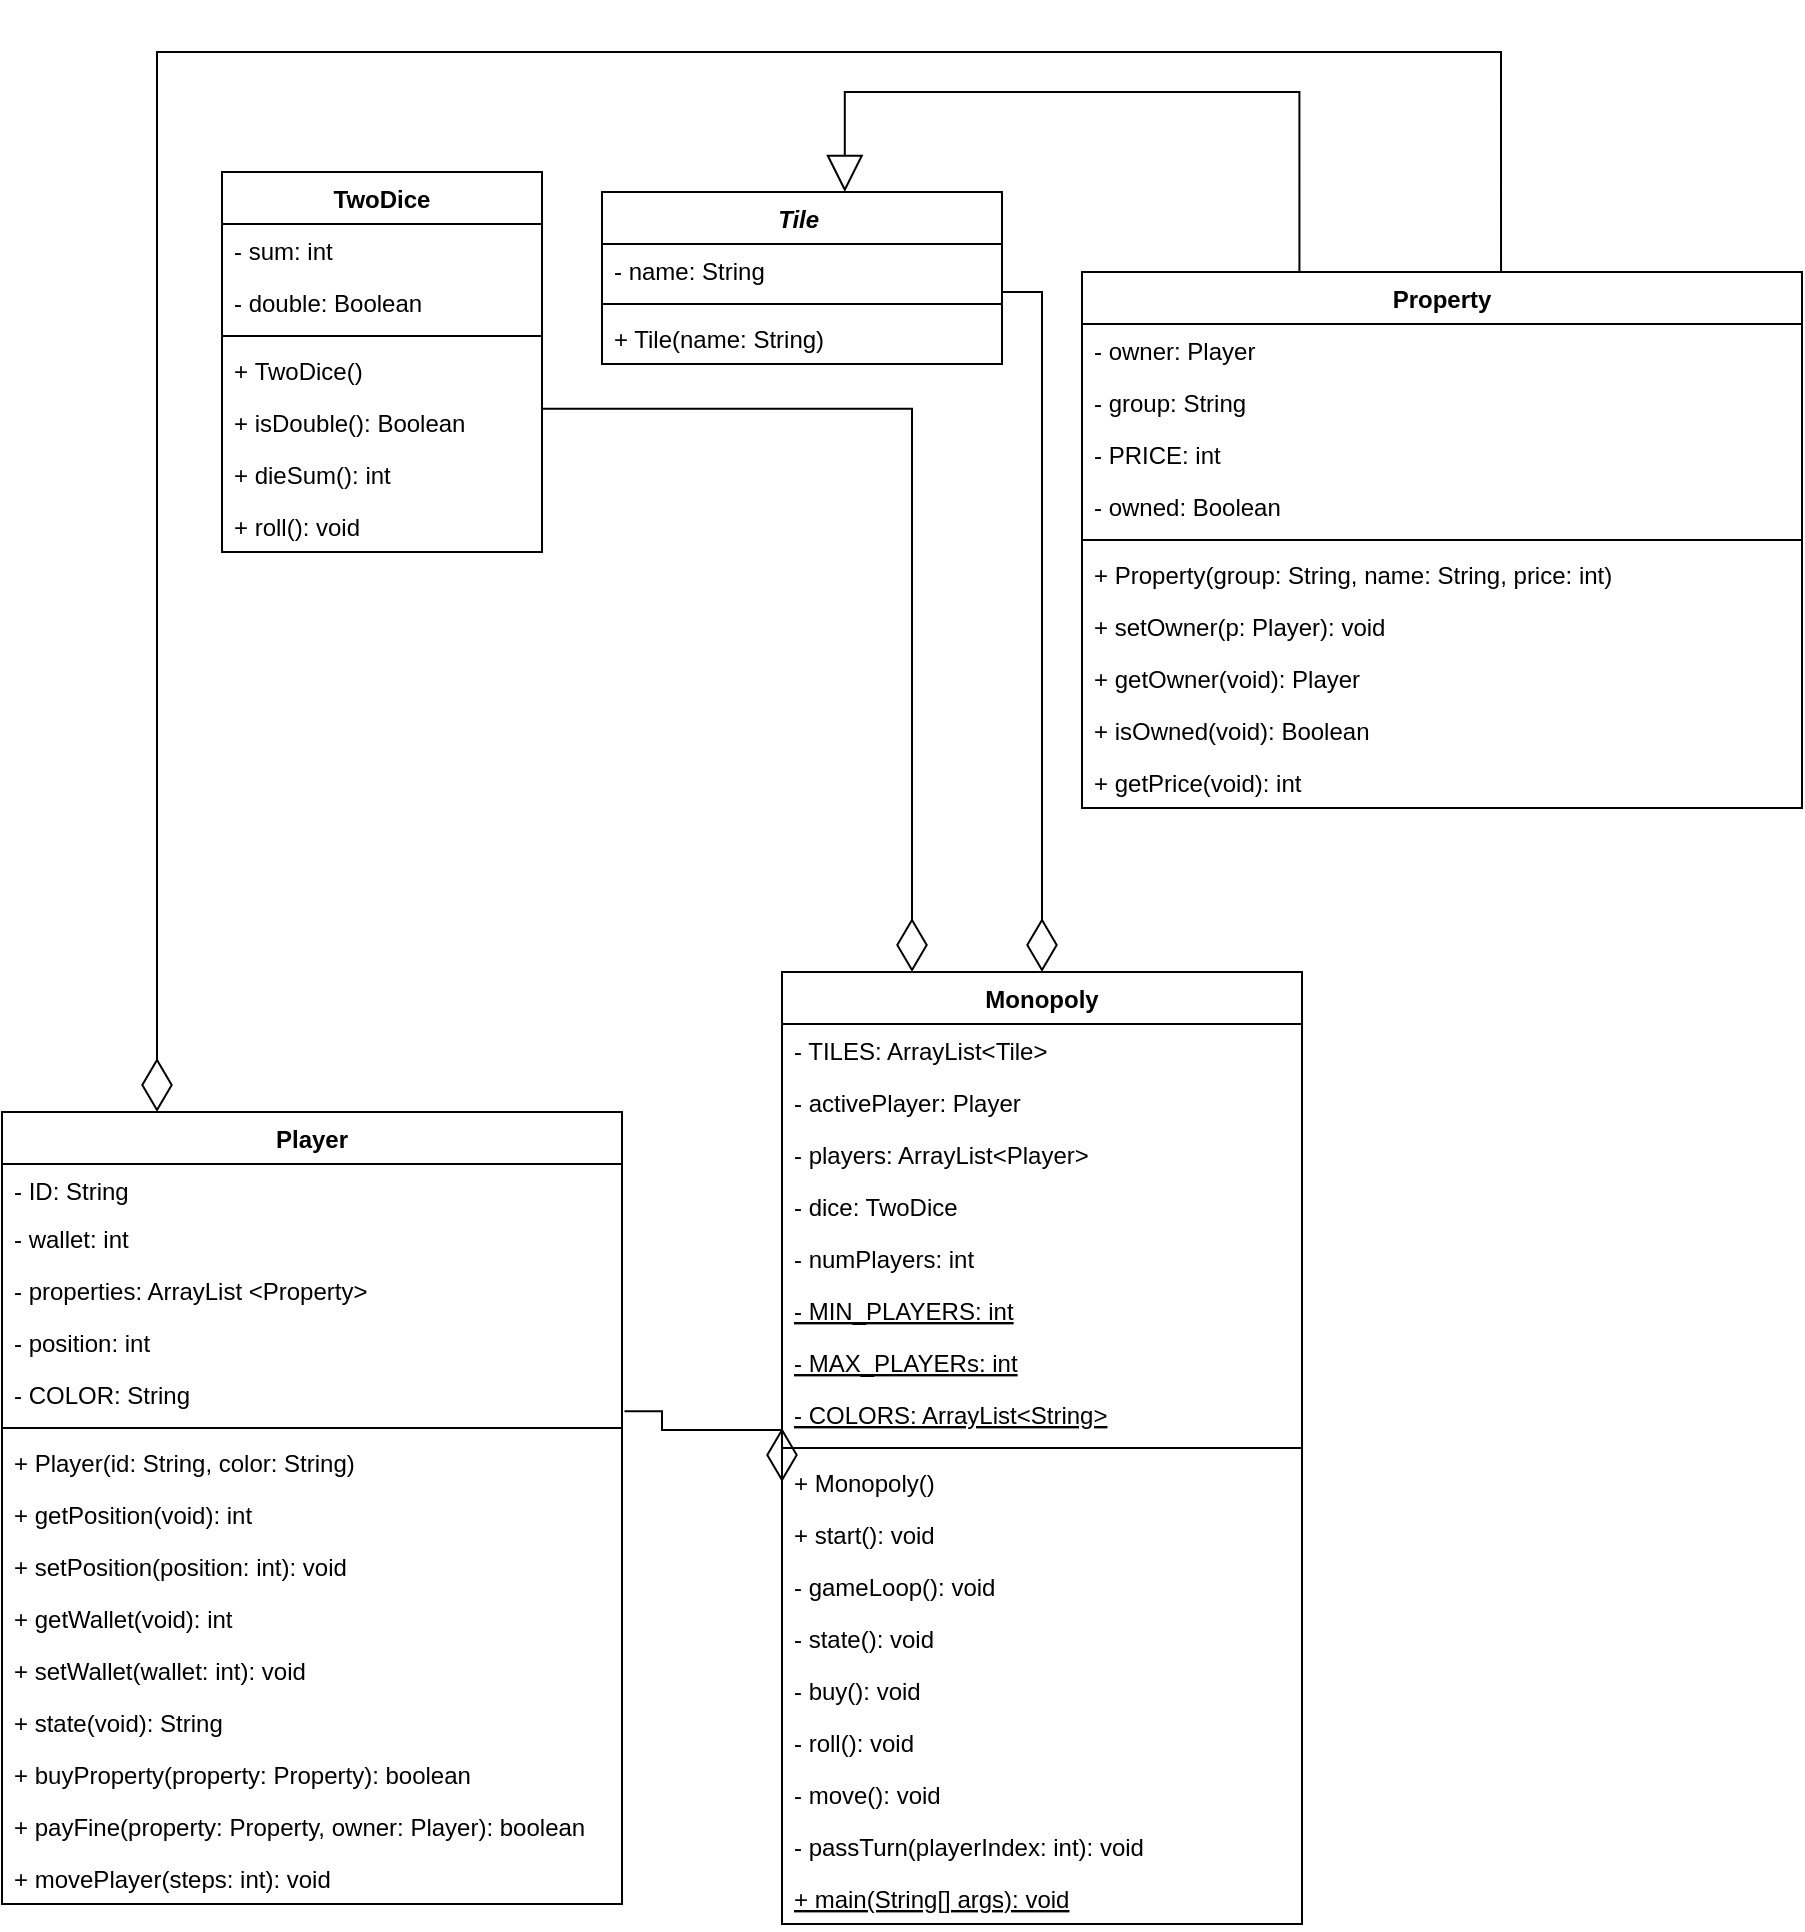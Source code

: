 <mxfile version="15.4.0" type="device"><diagram name="Page-1" id="e7e014a7-5840-1c2e-5031-d8a46d1fe8dd"><mxGraphModel dx="1086" dy="1632" grid="1" gridSize="10" guides="1" tooltips="1" connect="1" arrows="1" fold="1" page="1" pageScale="1" pageWidth="1169" pageHeight="826" background="none" math="0" shadow="0"><root><mxCell id="0"/><mxCell id="1" parent="0"/><mxCell id="EM72AjaU2sy7n-pwyy9N-53" value="Property" style="swimlane;fontStyle=1;align=center;verticalAlign=top;childLayout=stackLayout;horizontal=1;startSize=26;horizontalStack=0;resizeParent=1;resizeParentMax=0;resizeLast=0;collapsible=1;marginBottom=0;" parent="1" vertex="1"><mxGeometry x="550" y="-670" width="360" height="268" as="geometry"/></mxCell><mxCell id="EM72AjaU2sy7n-pwyy9N-74" value="- owner: Player" style="text;strokeColor=none;fillColor=none;align=left;verticalAlign=top;spacingLeft=4;spacingRight=4;overflow=hidden;rotatable=0;points=[[0,0.5],[1,0.5]];portConstraint=eastwest;" parent="EM72AjaU2sy7n-pwyy9N-53" vertex="1"><mxGeometry y="26" width="360" height="26" as="geometry"/></mxCell><mxCell id="EM72AjaU2sy7n-pwyy9N-54" value="- group: String " style="text;strokeColor=none;fillColor=none;align=left;verticalAlign=top;spacingLeft=4;spacingRight=4;overflow=hidden;rotatable=0;points=[[0,0.5],[1,0.5]];portConstraint=eastwest;" parent="EM72AjaU2sy7n-pwyy9N-53" vertex="1"><mxGeometry y="52" width="360" height="26" as="geometry"/></mxCell><mxCell id="EM72AjaU2sy7n-pwyy9N-78" value="- PRICE: int" style="text;strokeColor=none;fillColor=none;align=left;verticalAlign=top;spacingLeft=4;spacingRight=4;overflow=hidden;rotatable=0;points=[[0,0.5],[1,0.5]];portConstraint=eastwest;" parent="EM72AjaU2sy7n-pwyy9N-53" vertex="1"><mxGeometry y="78" width="360" height="26" as="geometry"/></mxCell><mxCell id="EM72AjaU2sy7n-pwyy9N-79" value="- owned: Boolean " style="text;strokeColor=none;fillColor=none;align=left;verticalAlign=top;spacingLeft=4;spacingRight=4;overflow=hidden;rotatable=0;points=[[0,0.5],[1,0.5]];portConstraint=eastwest;" parent="EM72AjaU2sy7n-pwyy9N-53" vertex="1"><mxGeometry y="104" width="360" height="26" as="geometry"/></mxCell><mxCell id="EM72AjaU2sy7n-pwyy9N-55" value="" style="line;strokeWidth=1;fillColor=none;align=left;verticalAlign=middle;spacingTop=-1;spacingLeft=3;spacingRight=3;rotatable=0;labelPosition=right;points=[];portConstraint=eastwest;" parent="EM72AjaU2sy7n-pwyy9N-53" vertex="1"><mxGeometry y="130" width="360" height="8" as="geometry"/></mxCell><mxCell id="EM72AjaU2sy7n-pwyy9N-56" value="+ Property(group: String, name: String, price: int)" style="text;strokeColor=none;fillColor=none;align=left;verticalAlign=top;spacingLeft=4;spacingRight=4;overflow=hidden;rotatable=0;points=[[0,0.5],[1,0.5]];portConstraint=eastwest;" parent="EM72AjaU2sy7n-pwyy9N-53" vertex="1"><mxGeometry y="138" width="360" height="26" as="geometry"/></mxCell><mxCell id="IMgN8uTN7fW-McpS8vzd-9" value="+ setOwner(p: Player): void" style="text;strokeColor=none;fillColor=none;align=left;verticalAlign=top;spacingLeft=4;spacingRight=4;overflow=hidden;rotatable=0;points=[[0,0.5],[1,0.5]];portConstraint=eastwest;" parent="EM72AjaU2sy7n-pwyy9N-53" vertex="1"><mxGeometry y="164" width="360" height="26" as="geometry"/></mxCell><mxCell id="IMgN8uTN7fW-McpS8vzd-10" value="+ getOwner(void): Player" style="text;strokeColor=none;fillColor=none;align=left;verticalAlign=top;spacingLeft=4;spacingRight=4;overflow=hidden;rotatable=0;points=[[0,0.5],[1,0.5]];portConstraint=eastwest;" parent="EM72AjaU2sy7n-pwyy9N-53" vertex="1"><mxGeometry y="190" width="360" height="26" as="geometry"/></mxCell><mxCell id="IMgN8uTN7fW-McpS8vzd-11" value="+ isOwned(void): Boolean" style="text;strokeColor=none;fillColor=none;align=left;verticalAlign=top;spacingLeft=4;spacingRight=4;overflow=hidden;rotatable=0;points=[[0,0.5],[1,0.5]];portConstraint=eastwest;" parent="EM72AjaU2sy7n-pwyy9N-53" vertex="1"><mxGeometry y="216" width="360" height="26" as="geometry"/></mxCell><mxCell id="IMgN8uTN7fW-McpS8vzd-12" value="+ getPrice(void): int" style="text;strokeColor=none;fillColor=none;align=left;verticalAlign=top;spacingLeft=4;spacingRight=4;overflow=hidden;rotatable=0;points=[[0,0.5],[1,0.5]];portConstraint=eastwest;" parent="EM72AjaU2sy7n-pwyy9N-53" vertex="1"><mxGeometry y="242" width="360" height="26" as="geometry"/></mxCell><mxCell id="EM72AjaU2sy7n-pwyy9N-61" value="Player" style="swimlane;fontStyle=1;align=center;verticalAlign=top;childLayout=stackLayout;horizontal=1;startSize=26;horizontalStack=0;resizeParent=1;resizeParentMax=0;resizeLast=0;collapsible=1;marginBottom=0;" parent="1" vertex="1"><mxGeometry x="10" y="-250" width="310" height="396" as="geometry"/></mxCell><mxCell id="IMgN8uTN7fW-McpS8vzd-6" value="- ID: String" style="text;strokeColor=none;fillColor=none;align=left;verticalAlign=top;spacingLeft=4;spacingRight=4;overflow=hidden;rotatable=0;points=[[0,0.5],[1,0.5]];portConstraint=eastwest;" parent="EM72AjaU2sy7n-pwyy9N-61" vertex="1"><mxGeometry y="26" width="310" height="24" as="geometry"/></mxCell><mxCell id="EM72AjaU2sy7n-pwyy9N-62" value="- wallet: int" style="text;strokeColor=none;fillColor=none;align=left;verticalAlign=top;spacingLeft=4;spacingRight=4;overflow=hidden;rotatable=0;points=[[0,0.5],[1,0.5]];portConstraint=eastwest;" parent="EM72AjaU2sy7n-pwyy9N-61" vertex="1"><mxGeometry y="50" width="310" height="26" as="geometry"/></mxCell><mxCell id="EM72AjaU2sy7n-pwyy9N-73" value="- properties: ArrayList &lt;Property&gt;" style="text;strokeColor=none;fillColor=none;align=left;verticalAlign=top;spacingLeft=4;spacingRight=4;overflow=hidden;rotatable=0;points=[[0,0.5],[1,0.5]];portConstraint=eastwest;" parent="EM72AjaU2sy7n-pwyy9N-61" vertex="1"><mxGeometry y="76" width="310" height="26" as="geometry"/></mxCell><mxCell id="EM72AjaU2sy7n-pwyy9N-75" value="- position: int" style="text;strokeColor=none;fillColor=none;align=left;verticalAlign=top;spacingLeft=4;spacingRight=4;overflow=hidden;rotatable=0;points=[[0,0.5],[1,0.5]];portConstraint=eastwest;" parent="EM72AjaU2sy7n-pwyy9N-61" vertex="1"><mxGeometry y="102" width="310" height="26" as="geometry"/></mxCell><mxCell id="EM72AjaU2sy7n-pwyy9N-76" value="- COLOR: String" style="text;strokeColor=none;fillColor=none;align=left;verticalAlign=top;spacingLeft=4;spacingRight=4;overflow=hidden;rotatable=0;points=[[0,0.5],[1,0.5]];portConstraint=eastwest;" parent="EM72AjaU2sy7n-pwyy9N-61" vertex="1"><mxGeometry y="128" width="310" height="26" as="geometry"/></mxCell><mxCell id="EM72AjaU2sy7n-pwyy9N-63" value="" style="line;strokeWidth=1;fillColor=none;align=left;verticalAlign=middle;spacingTop=-1;spacingLeft=3;spacingRight=3;rotatable=0;labelPosition=right;points=[];portConstraint=eastwest;" parent="EM72AjaU2sy7n-pwyy9N-61" vertex="1"><mxGeometry y="154" width="310" height="8" as="geometry"/></mxCell><mxCell id="IMgN8uTN7fW-McpS8vzd-5" value="+ Player(id: String, color: String)" style="text;strokeColor=none;fillColor=none;align=left;verticalAlign=top;spacingLeft=4;spacingRight=4;overflow=hidden;rotatable=0;points=[[0,0.5],[1,0.5]];portConstraint=eastwest;" parent="EM72AjaU2sy7n-pwyy9N-61" vertex="1"><mxGeometry y="162" width="310" height="26" as="geometry"/></mxCell><mxCell id="EM72AjaU2sy7n-pwyy9N-64" value="+ getPosition(void): int" style="text;strokeColor=none;fillColor=none;align=left;verticalAlign=top;spacingLeft=4;spacingRight=4;overflow=hidden;rotatable=0;points=[[0,0.5],[1,0.5]];portConstraint=eastwest;" parent="EM72AjaU2sy7n-pwyy9N-61" vertex="1"><mxGeometry y="188" width="310" height="26" as="geometry"/></mxCell><mxCell id="IMgN8uTN7fW-McpS8vzd-1" value="+ setPosition(position: int): void" style="text;strokeColor=none;fillColor=none;align=left;verticalAlign=top;spacingLeft=4;spacingRight=4;overflow=hidden;rotatable=0;points=[[0,0.5],[1,0.5]];portConstraint=eastwest;" parent="EM72AjaU2sy7n-pwyy9N-61" vertex="1"><mxGeometry y="214" width="310" height="26" as="geometry"/></mxCell><mxCell id="IMgN8uTN7fW-McpS8vzd-3" value="+ getWallet(void): int" style="text;strokeColor=none;fillColor=none;align=left;verticalAlign=top;spacingLeft=4;spacingRight=4;overflow=hidden;rotatable=0;points=[[0,0.5],[1,0.5]];portConstraint=eastwest;" parent="EM72AjaU2sy7n-pwyy9N-61" vertex="1"><mxGeometry y="240" width="310" height="26" as="geometry"/></mxCell><mxCell id="IMgN8uTN7fW-McpS8vzd-4" value="+ setWallet(wallet: int): void" style="text;strokeColor=none;fillColor=none;align=left;verticalAlign=top;spacingLeft=4;spacingRight=4;overflow=hidden;rotatable=0;points=[[0,0.5],[1,0.5]];portConstraint=eastwest;" parent="EM72AjaU2sy7n-pwyy9N-61" vertex="1"><mxGeometry y="266" width="310" height="26" as="geometry"/></mxCell><mxCell id="IMgN8uTN7fW-McpS8vzd-2" value="+ state(void): String" style="text;strokeColor=none;fillColor=none;align=left;verticalAlign=top;spacingLeft=4;spacingRight=4;overflow=hidden;rotatable=0;points=[[0,0.5],[1,0.5]];portConstraint=eastwest;" parent="EM72AjaU2sy7n-pwyy9N-61" vertex="1"><mxGeometry y="292" width="310" height="26" as="geometry"/></mxCell><mxCell id="zANWXnVyaxqOJF6LD5yV-1" value="+ buyProperty(property: Property): boolean" style="text;strokeColor=none;fillColor=none;align=left;verticalAlign=top;spacingLeft=4;spacingRight=4;overflow=hidden;rotatable=0;points=[[0,0.5],[1,0.5]];portConstraint=eastwest;" parent="EM72AjaU2sy7n-pwyy9N-61" vertex="1"><mxGeometry y="318" width="310" height="26" as="geometry"/></mxCell><mxCell id="zANWXnVyaxqOJF6LD5yV-3" value="+ payFine(property: Property, owner: Player): boolean" style="text;strokeColor=none;fillColor=none;align=left;verticalAlign=top;spacingLeft=4;spacingRight=4;overflow=hidden;rotatable=0;points=[[0,0.5],[1,0.5]];portConstraint=eastwest;" parent="EM72AjaU2sy7n-pwyy9N-61" vertex="1"><mxGeometry y="344" width="310" height="26" as="geometry"/></mxCell><mxCell id="zANWXnVyaxqOJF6LD5yV-2" value="+ movePlayer(steps: int): void" style="text;strokeColor=none;fillColor=none;align=left;verticalAlign=top;spacingLeft=4;spacingRight=4;overflow=hidden;rotatable=0;points=[[0,0.5],[1,0.5]];portConstraint=eastwest;" parent="EM72AjaU2sy7n-pwyy9N-61" vertex="1"><mxGeometry y="370" width="310" height="26" as="geometry"/></mxCell><mxCell id="EM72AjaU2sy7n-pwyy9N-65" value="Tile " style="swimlane;fontStyle=3;align=center;verticalAlign=top;childLayout=stackLayout;horizontal=1;startSize=26;horizontalStack=0;resizeParent=1;resizeParentMax=0;resizeLast=0;collapsible=1;marginBottom=0;" parent="1" vertex="1"><mxGeometry x="310" y="-710" width="200" height="86" as="geometry"/></mxCell><mxCell id="EM72AjaU2sy7n-pwyy9N-66" value="- name: String " style="text;strokeColor=none;fillColor=none;align=left;verticalAlign=top;spacingLeft=4;spacingRight=4;overflow=hidden;rotatable=0;points=[[0,0.5],[1,0.5]];portConstraint=eastwest;" parent="EM72AjaU2sy7n-pwyy9N-65" vertex="1"><mxGeometry y="26" width="200" height="26" as="geometry"/></mxCell><mxCell id="EM72AjaU2sy7n-pwyy9N-67" value="" style="line;strokeWidth=1;fillColor=none;align=left;verticalAlign=middle;spacingTop=-1;spacingLeft=3;spacingRight=3;rotatable=0;labelPosition=right;points=[];portConstraint=eastwest;" parent="EM72AjaU2sy7n-pwyy9N-65" vertex="1"><mxGeometry y="52" width="200" height="8" as="geometry"/></mxCell><mxCell id="EM72AjaU2sy7n-pwyy9N-68" value="+ Tile(name: String)" style="text;strokeColor=none;fillColor=none;align=left;verticalAlign=top;spacingLeft=4;spacingRight=4;overflow=hidden;rotatable=0;points=[[0,0.5],[1,0.5]];portConstraint=eastwest;" parent="EM72AjaU2sy7n-pwyy9N-65" vertex="1"><mxGeometry y="60" width="200" height="26" as="geometry"/></mxCell><mxCell id="EM72AjaU2sy7n-pwyy9N-69" value="Monopoly" style="swimlane;fontStyle=1;align=center;verticalAlign=top;childLayout=stackLayout;horizontal=1;startSize=26;horizontalStack=0;resizeParent=1;resizeParentMax=0;resizeLast=0;collapsible=1;marginBottom=0;" parent="1" vertex="1"><mxGeometry x="400" y="-320" width="260" height="476" as="geometry"/></mxCell><mxCell id="EM72AjaU2sy7n-pwyy9N-70" value="- TILES: ArrayList&lt;Tile&gt;" style="text;strokeColor=none;fillColor=none;align=left;verticalAlign=top;spacingLeft=4;spacingRight=4;overflow=hidden;rotatable=0;points=[[0,0.5],[1,0.5]];portConstraint=eastwest;" parent="EM72AjaU2sy7n-pwyy9N-69" vertex="1"><mxGeometry y="26" width="260" height="26" as="geometry"/></mxCell><mxCell id="EM72AjaU2sy7n-pwyy9N-80" value="- activePlayer: Player" style="text;strokeColor=none;fillColor=none;align=left;verticalAlign=top;spacingLeft=4;spacingRight=4;overflow=hidden;rotatable=0;points=[[0,0.5],[1,0.5]];portConstraint=eastwest;" parent="EM72AjaU2sy7n-pwyy9N-69" vertex="1"><mxGeometry y="52" width="260" height="26" as="geometry"/></mxCell><mxCell id="EM72AjaU2sy7n-pwyy9N-81" value="- players: ArrayList&lt;Player&gt;" style="text;strokeColor=none;fillColor=none;align=left;verticalAlign=top;spacingLeft=4;spacingRight=4;overflow=hidden;rotatable=0;points=[[0,0.5],[1,0.5]];portConstraint=eastwest;" parent="EM72AjaU2sy7n-pwyy9N-69" vertex="1"><mxGeometry y="78" width="260" height="26" as="geometry"/></mxCell><mxCell id="IMgN8uTN7fW-McpS8vzd-31" value="- dice: TwoDice" style="text;strokeColor=none;fillColor=none;align=left;verticalAlign=top;spacingLeft=4;spacingRight=4;overflow=hidden;rotatable=0;points=[[0,0.5],[1,0.5]];portConstraint=eastwest;" parent="EM72AjaU2sy7n-pwyy9N-69" vertex="1"><mxGeometry y="104" width="260" height="26" as="geometry"/></mxCell><mxCell id="THaOweWHr_l5ELcjlmVu-2" value="- numPlayers: int" style="text;strokeColor=none;fillColor=none;align=left;verticalAlign=top;spacingLeft=4;spacingRight=4;overflow=hidden;rotatable=0;points=[[0,0.5],[1,0.5]];portConstraint=eastwest;" vertex="1" parent="EM72AjaU2sy7n-pwyy9N-69"><mxGeometry y="130" width="260" height="26" as="geometry"/></mxCell><mxCell id="JMdItCINJrqS7sDmstyB-1" value="- MIN_PLAYERS: int" style="text;strokeColor=none;fillColor=none;align=left;verticalAlign=top;spacingLeft=4;spacingRight=4;overflow=hidden;rotatable=0;points=[[0,0.5],[1,0.5]];portConstraint=eastwest;fontStyle=4" parent="EM72AjaU2sy7n-pwyy9N-69" vertex="1"><mxGeometry y="156" width="260" height="26" as="geometry"/></mxCell><mxCell id="JMdItCINJrqS7sDmstyB-2" value="- MAX_PLAYERs: int" style="text;strokeColor=none;fillColor=none;align=left;verticalAlign=top;spacingLeft=4;spacingRight=4;overflow=hidden;rotatable=0;points=[[0,0.5],[1,0.5]];portConstraint=eastwest;fontStyle=4" parent="EM72AjaU2sy7n-pwyy9N-69" vertex="1"><mxGeometry y="182" width="260" height="26" as="geometry"/></mxCell><mxCell id="JMdItCINJrqS7sDmstyB-3" value="- COLORS: ArrayList&lt;String&gt;" style="text;strokeColor=none;fillColor=none;align=left;verticalAlign=top;spacingLeft=4;spacingRight=4;overflow=hidden;rotatable=0;points=[[0,0.5],[1,0.5]];portConstraint=eastwest;fontStyle=4" parent="EM72AjaU2sy7n-pwyy9N-69" vertex="1"><mxGeometry y="208" width="260" height="26" as="geometry"/></mxCell><mxCell id="EM72AjaU2sy7n-pwyy9N-71" value="" style="line;strokeWidth=1;fillColor=none;align=left;verticalAlign=middle;spacingTop=-1;spacingLeft=3;spacingRight=3;rotatable=0;labelPosition=right;points=[];portConstraint=eastwest;" parent="EM72AjaU2sy7n-pwyy9N-69" vertex="1"><mxGeometry y="234" width="260" height="8" as="geometry"/></mxCell><mxCell id="EM72AjaU2sy7n-pwyy9N-72" value="+ Monopoly()" style="text;strokeColor=none;fillColor=none;align=left;verticalAlign=top;spacingLeft=4;spacingRight=4;overflow=hidden;rotatable=0;points=[[0,0.5],[1,0.5]];portConstraint=eastwest;" parent="EM72AjaU2sy7n-pwyy9N-69" vertex="1"><mxGeometry y="242" width="260" height="26" as="geometry"/></mxCell><mxCell id="IMgN8uTN7fW-McpS8vzd-13" value="+ start(): void" style="text;strokeColor=none;fillColor=none;align=left;verticalAlign=top;spacingLeft=4;spacingRight=4;overflow=hidden;rotatable=0;points=[[0,0.5],[1,0.5]];portConstraint=eastwest;" parent="EM72AjaU2sy7n-pwyy9N-69" vertex="1"><mxGeometry y="268" width="260" height="26" as="geometry"/></mxCell><mxCell id="THaOweWHr_l5ELcjlmVu-3" value="- gameLoop(): void" style="text;strokeColor=none;fillColor=none;align=left;verticalAlign=top;spacingLeft=4;spacingRight=4;overflow=hidden;rotatable=0;points=[[0,0.5],[1,0.5]];portConstraint=eastwest;" vertex="1" parent="EM72AjaU2sy7n-pwyy9N-69"><mxGeometry y="294" width="260" height="26" as="geometry"/></mxCell><mxCell id="THaOweWHr_l5ELcjlmVu-1" value="- state(): void" style="text;strokeColor=none;fillColor=none;align=left;verticalAlign=top;spacingLeft=4;spacingRight=4;overflow=hidden;rotatable=0;points=[[0,0.5],[1,0.5]];portConstraint=eastwest;" vertex="1" parent="EM72AjaU2sy7n-pwyy9N-69"><mxGeometry y="320" width="260" height="26" as="geometry"/></mxCell><mxCell id="IMgN8uTN7fW-McpS8vzd-14" value="- buy(): void" style="text;strokeColor=none;fillColor=none;align=left;verticalAlign=top;spacingLeft=4;spacingRight=4;overflow=hidden;rotatable=0;points=[[0,0.5],[1,0.5]];portConstraint=eastwest;" parent="EM72AjaU2sy7n-pwyy9N-69" vertex="1"><mxGeometry y="346" width="260" height="26" as="geometry"/></mxCell><mxCell id="IMgN8uTN7fW-McpS8vzd-18" value="- roll(): void " style="text;strokeColor=none;fillColor=none;align=left;verticalAlign=top;spacingLeft=4;spacingRight=4;overflow=hidden;rotatable=0;points=[[0,0.5],[1,0.5]];portConstraint=eastwest;" parent="EM72AjaU2sy7n-pwyy9N-69" vertex="1"><mxGeometry y="372" width="260" height="26" as="geometry"/></mxCell><mxCell id="IMgN8uTN7fW-McpS8vzd-19" value="- move(): void" style="text;strokeColor=none;fillColor=none;align=left;verticalAlign=top;spacingLeft=4;spacingRight=4;overflow=hidden;rotatable=0;points=[[0,0.5],[1,0.5]];portConstraint=eastwest;" parent="EM72AjaU2sy7n-pwyy9N-69" vertex="1"><mxGeometry y="398" width="260" height="26" as="geometry"/></mxCell><mxCell id="IMgN8uTN7fW-McpS8vzd-17" value="- passTurn(playerIndex: int): void " style="text;strokeColor=none;fillColor=none;align=left;verticalAlign=top;spacingLeft=4;spacingRight=4;overflow=hidden;rotatable=0;points=[[0,0.5],[1,0.5]];portConstraint=eastwest;" parent="EM72AjaU2sy7n-pwyy9N-69" vertex="1"><mxGeometry y="424" width="260" height="26" as="geometry"/></mxCell><mxCell id="IMgN8uTN7fW-McpS8vzd-15" value="+ main(String[] args): void" style="text;strokeColor=none;fillColor=none;align=left;verticalAlign=top;spacingLeft=4;spacingRight=4;overflow=hidden;rotatable=0;points=[[0,0.5],[1,0.5]];portConstraint=eastwest;fontStyle=4" parent="EM72AjaU2sy7n-pwyy9N-69" vertex="1"><mxGeometry y="450" width="260" height="26" as="geometry"/></mxCell><mxCell id="IMgN8uTN7fW-McpS8vzd-20" value="TwoDice" style="swimlane;fontStyle=1;align=center;verticalAlign=top;childLayout=stackLayout;horizontal=1;startSize=26;horizontalStack=0;resizeParent=1;resizeParentMax=0;resizeLast=0;collapsible=1;marginBottom=0;" parent="1" vertex="1"><mxGeometry x="120" y="-720" width="160" height="190" as="geometry"/></mxCell><mxCell id="IMgN8uTN7fW-McpS8vzd-21" value="- sum: int&#10;" style="text;strokeColor=none;fillColor=none;align=left;verticalAlign=top;spacingLeft=4;spacingRight=4;overflow=hidden;rotatable=0;points=[[0,0.5],[1,0.5]];portConstraint=eastwest;" parent="IMgN8uTN7fW-McpS8vzd-20" vertex="1"><mxGeometry y="26" width="160" height="26" as="geometry"/></mxCell><mxCell id="IMgN8uTN7fW-McpS8vzd-28" value="- double: Boolean&#10;" style="text;strokeColor=none;fillColor=none;align=left;verticalAlign=top;spacingLeft=4;spacingRight=4;overflow=hidden;rotatable=0;points=[[0,0.5],[1,0.5]];portConstraint=eastwest;" parent="IMgN8uTN7fW-McpS8vzd-20" vertex="1"><mxGeometry y="52" width="160" height="26" as="geometry"/></mxCell><mxCell id="IMgN8uTN7fW-McpS8vzd-22" value="" style="line;strokeWidth=1;fillColor=none;align=left;verticalAlign=middle;spacingTop=-1;spacingLeft=3;spacingRight=3;rotatable=0;labelPosition=right;points=[];portConstraint=eastwest;" parent="IMgN8uTN7fW-McpS8vzd-20" vertex="1"><mxGeometry y="78" width="160" height="8" as="geometry"/></mxCell><mxCell id="IMgN8uTN7fW-McpS8vzd-23" value="+ TwoDice()" style="text;strokeColor=none;fillColor=none;align=left;verticalAlign=top;spacingLeft=4;spacingRight=4;overflow=hidden;rotatable=0;points=[[0,0.5],[1,0.5]];portConstraint=eastwest;fontStyle=0" parent="IMgN8uTN7fW-McpS8vzd-20" vertex="1"><mxGeometry y="86" width="160" height="26" as="geometry"/></mxCell><mxCell id="IMgN8uTN7fW-McpS8vzd-29" value="+ isDouble(): Boolean" style="text;strokeColor=none;fillColor=none;align=left;verticalAlign=top;spacingLeft=4;spacingRight=4;overflow=hidden;rotatable=0;points=[[0,0.5],[1,0.5]];portConstraint=eastwest;" parent="IMgN8uTN7fW-McpS8vzd-20" vertex="1"><mxGeometry y="112" width="160" height="26" as="geometry"/></mxCell><mxCell id="IMgN8uTN7fW-McpS8vzd-25" value="+ dieSum(): int" style="text;strokeColor=none;fillColor=none;align=left;verticalAlign=top;spacingLeft=4;spacingRight=4;overflow=hidden;rotatable=0;points=[[0,0.5],[1,0.5]];portConstraint=eastwest;" parent="IMgN8uTN7fW-McpS8vzd-20" vertex="1"><mxGeometry y="138" width="160" height="26" as="geometry"/></mxCell><mxCell id="IMgN8uTN7fW-McpS8vzd-30" value="+ roll(): void" style="text;strokeColor=none;fillColor=none;align=left;verticalAlign=top;spacingLeft=4;spacingRight=4;overflow=hidden;rotatable=0;points=[[0,0.5],[1,0.5]];portConstraint=eastwest;" parent="IMgN8uTN7fW-McpS8vzd-20" vertex="1"><mxGeometry y="164" width="160" height="26" as="geometry"/></mxCell><mxCell id="IMgN8uTN7fW-McpS8vzd-33" value="" style="endArrow=block;endSize=16;endFill=0;html=1;rounded=0;edgeStyle=orthogonalEdgeStyle;entryX=0.607;entryY=0;entryDx=0;entryDy=0;entryPerimeter=0;exitX=0.302;exitY=-0.001;exitDx=0;exitDy=0;exitPerimeter=0;" parent="1" source="EM72AjaU2sy7n-pwyy9N-53" target="EM72AjaU2sy7n-pwyy9N-65" edge="1"><mxGeometry width="160" relative="1" as="geometry"><mxPoint x="425" y="-721" as="sourcePoint"/><mxPoint x="585" y="-721" as="targetPoint"/><Array as="points"><mxPoint x="659" y="-760"/><mxPoint x="431" y="-760"/></Array></mxGeometry></mxCell><mxCell id="IMgN8uTN7fW-McpS8vzd-35" value="" style="endArrow=diamondThin;endFill=0;endSize=24;html=1;rounded=0;edgeStyle=orthogonalEdgeStyle;entryX=0.5;entryY=0;entryDx=0;entryDy=0;exitX=0.998;exitY=0.923;exitDx=0;exitDy=0;exitPerimeter=0;" parent="1" source="EM72AjaU2sy7n-pwyy9N-66" target="EM72AjaU2sy7n-pwyy9N-69" edge="1"><mxGeometry width="160" relative="1" as="geometry"><mxPoint x="400" y="-570" as="sourcePoint"/><mxPoint x="480" y="-536.5" as="targetPoint"/><Array as="points"><mxPoint x="530" y="-660"/></Array></mxGeometry></mxCell><mxCell id="IMgN8uTN7fW-McpS8vzd-36" value="" style="endArrow=diamondThin;endFill=0;endSize=24;html=1;rounded=0;edgeStyle=orthogonalEdgeStyle;entryX=0.25;entryY=0;entryDx=0;entryDy=0;exitX=1.003;exitY=0.246;exitDx=0;exitDy=0;exitPerimeter=0;" parent="1" source="IMgN8uTN7fW-McpS8vzd-29" target="EM72AjaU2sy7n-pwyy9N-69" edge="1"><mxGeometry width="160" relative="1" as="geometry"><mxPoint x="465" y="-520" as="sourcePoint"/><mxPoint x="335" y="-510" as="targetPoint"/><Array as="points"><mxPoint x="465" y="-602"/></Array></mxGeometry></mxCell><mxCell id="IMgN8uTN7fW-McpS8vzd-37" value="" style="endArrow=diamondThin;endFill=0;endSize=24;html=1;rounded=0;edgeStyle=orthogonalEdgeStyle;entryX=0;entryY=0.5;entryDx=0;entryDy=0;exitX=1.004;exitY=0.831;exitDx=0;exitDy=0;exitPerimeter=0;" parent="1" source="EM72AjaU2sy7n-pwyy9N-76" target="EM72AjaU2sy7n-pwyy9N-72" edge="1"><mxGeometry width="160" relative="1" as="geometry"><mxPoint x="290" y="-125" as="sourcePoint"/><mxPoint x="304.52" y="-402" as="targetPoint"/><Array as="points"><mxPoint x="340" y="-100"/><mxPoint x="340" y="-91"/></Array></mxGeometry></mxCell><mxCell id="IMgN8uTN7fW-McpS8vzd-50" value="" style="endArrow=diamondThin;endFill=0;endSize=24;html=1;rounded=0;edgeStyle=orthogonalEdgeStyle;entryX=0.25;entryY=0;entryDx=0;entryDy=0;exitX=0.582;exitY=0;exitDx=0;exitDy=0;exitPerimeter=0;" parent="1" source="EM72AjaU2sy7n-pwyy9N-53" target="EM72AjaU2sy7n-pwyy9N-61" edge="1"><mxGeometry width="160" relative="1" as="geometry"><mxPoint x="750" y="-820" as="sourcePoint"/><mxPoint x="100" y="-510" as="targetPoint"/><Array as="points"><mxPoint x="760" y="-780"/><mxPoint x="87" y="-780"/></Array></mxGeometry></mxCell></root></mxGraphModel></diagram></mxfile>